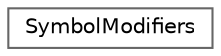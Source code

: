 digraph "Graphical Class Hierarchy"
{
 // INTERACTIVE_SVG=YES
 // LATEX_PDF_SIZE
  bgcolor="transparent";
  edge [fontname=Helvetica,fontsize=10,labelfontname=Helvetica,labelfontsize=10];
  node [fontname=Helvetica,fontsize=10,shape=box,height=0.2,width=0.4];
  rankdir="LR";
  Node0 [id="Node000000",label="SymbolModifiers",height=0.2,width=0.4,color="grey40", fillcolor="white", style="filled",URL="$df/d1b/struct_symbol_modifiers.html",tooltip="Holds yyextra->modifiers (ie attributes) for one symbol (variable, function, etc)"];
}
